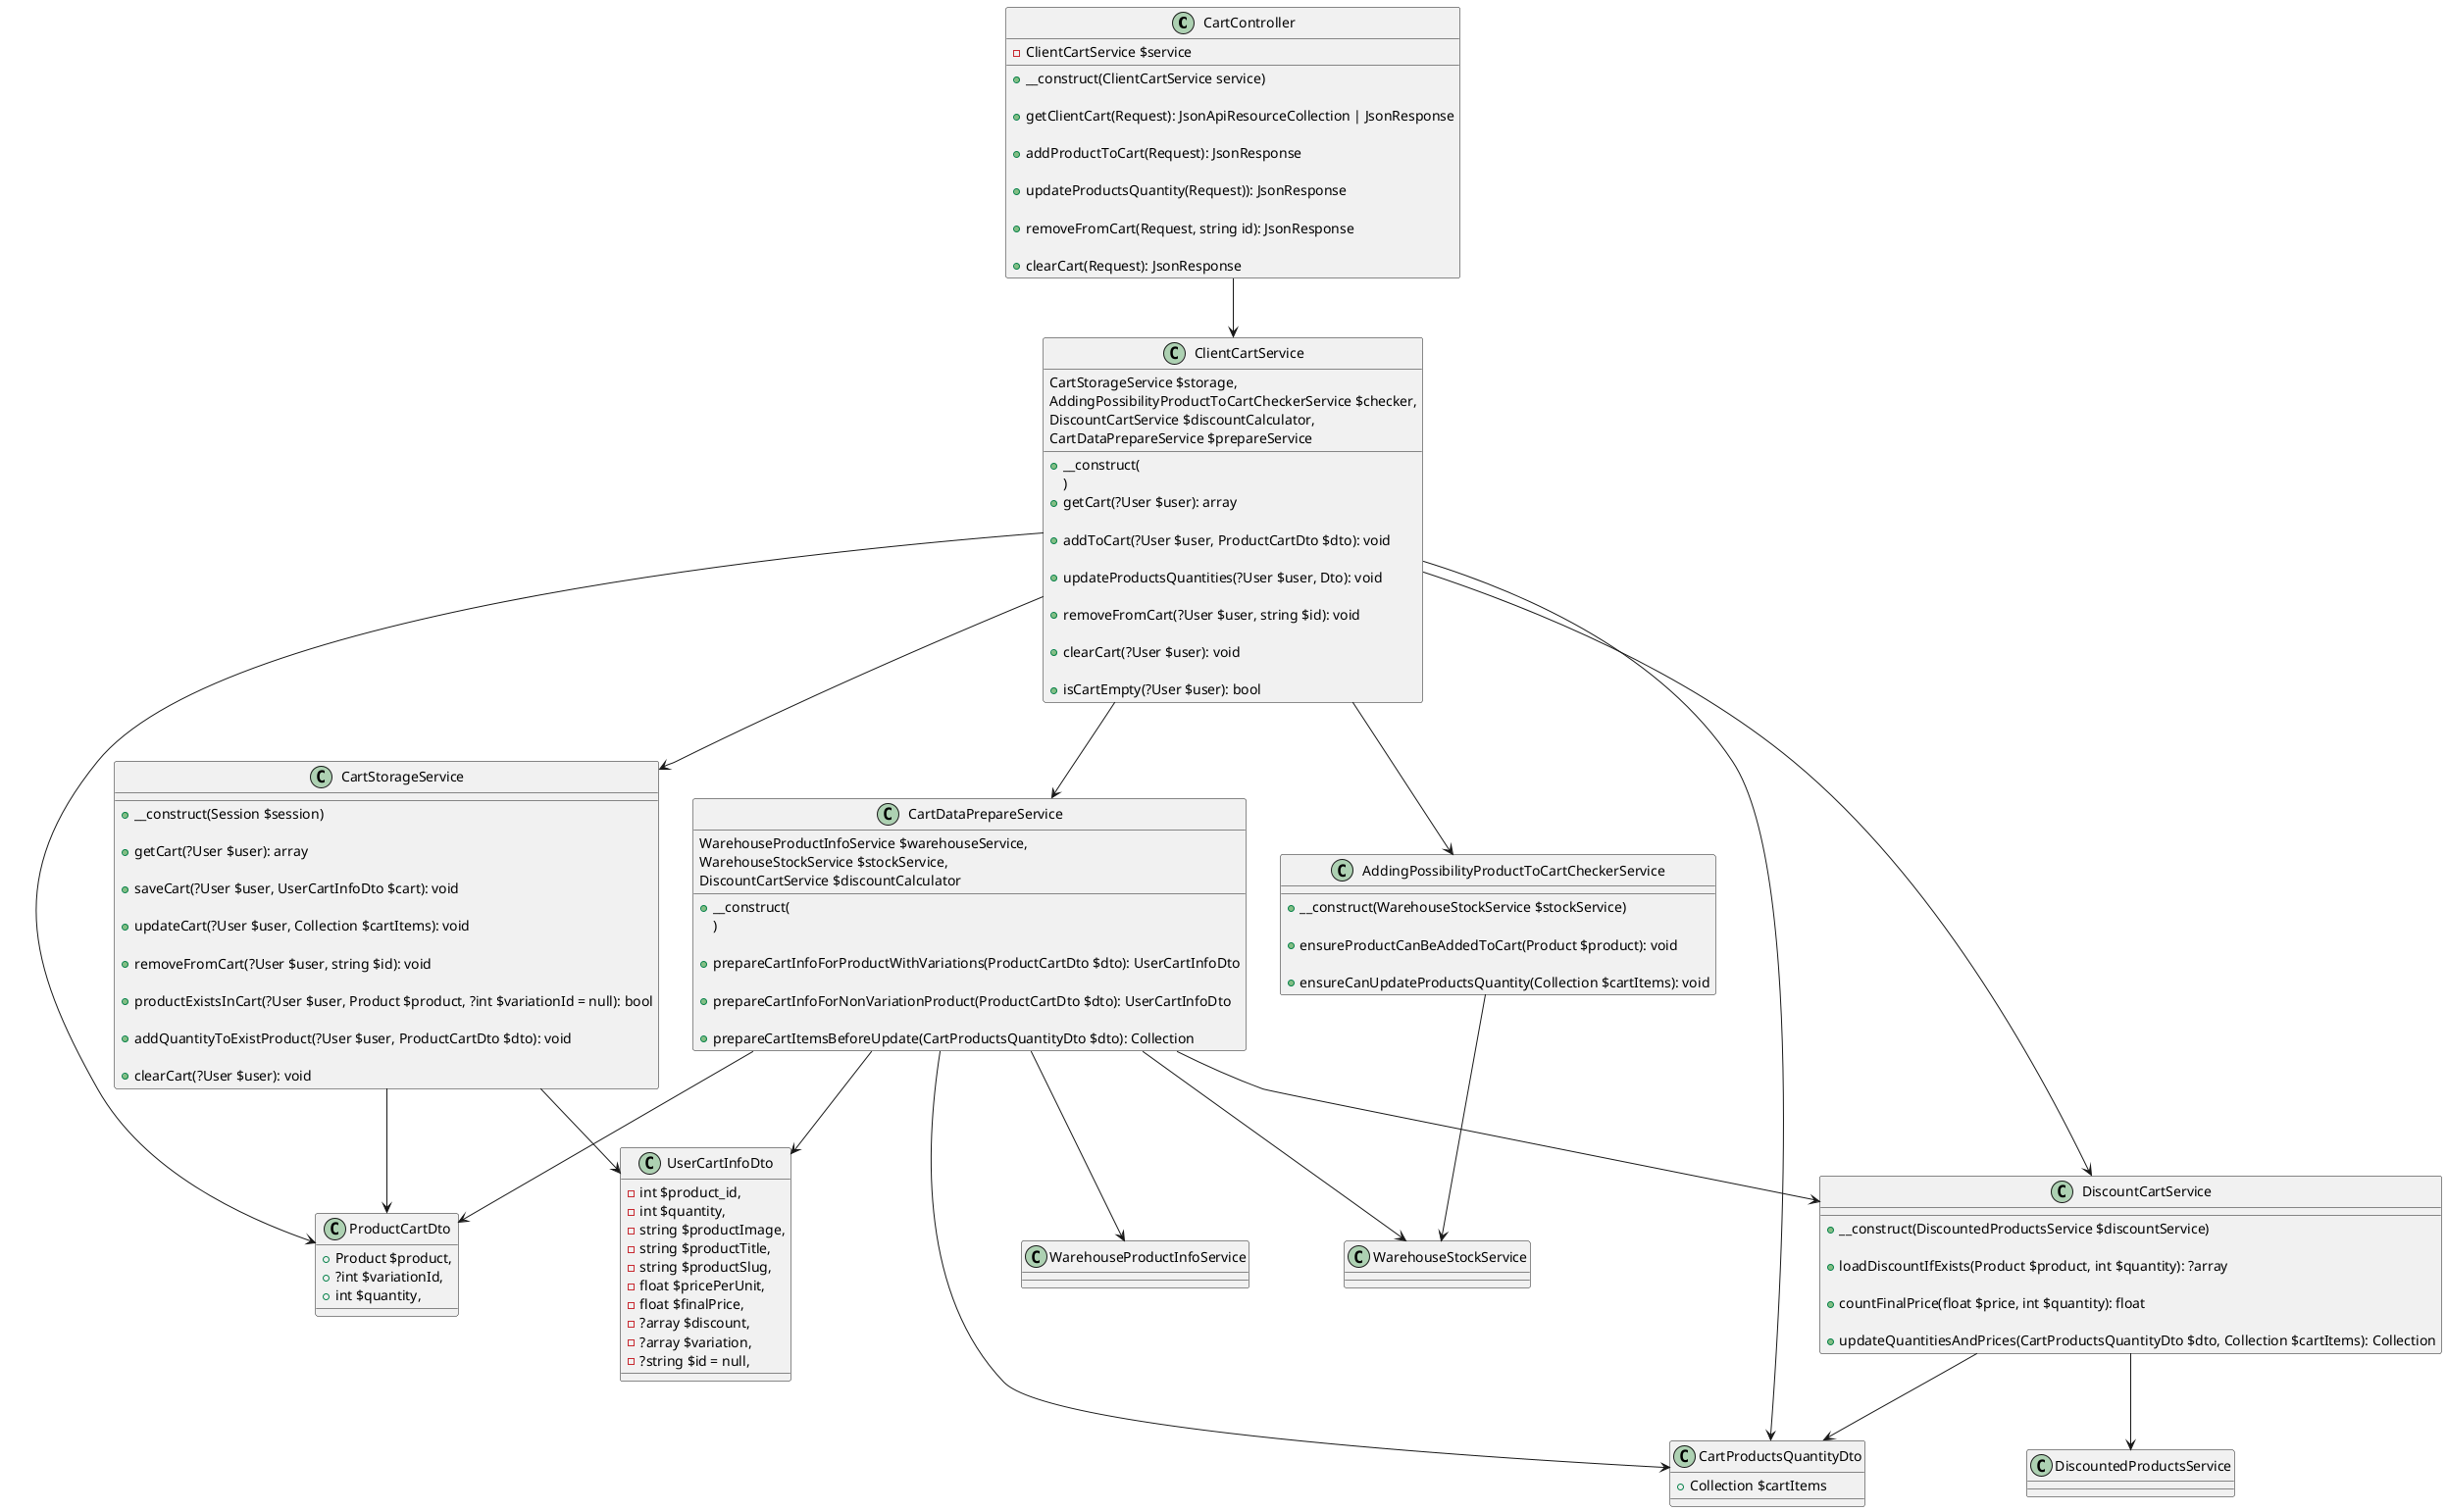 @startuml

class CartController {
    - ClientCartService $service
    + __construct(ClientCartService service)

    + getClientCart(Request): JsonApiResourceCollection | JsonResponse

    + addProductToCart(Request): JsonResponse

    + updateProductsQuantity(Request)): JsonResponse

    + removeFromCart(Request, string id): JsonResponse

    + clearCart(Request): JsonResponse
}

class ProductCartDto {
    + Product $product,
    + ?int $variationId,
    + int $quantity,
}

class CartProductsQuantityDto {
    + Collection $cartItems
}

class UserCartInfoDto {
    - int $product_id,
    - int $quantity,
    - string $productImage,
    - string $productTitle,
    - string $productSlug,
    - float $pricePerUnit,
    - float $finalPrice,
    - ?array $discount,
    - ?array $variation,
    - ?string $id = null,
}

class ClientCartService {
    + __construct(
            CartStorageService $storage,
            AddingPossibilityProductToCartCheckerService $checker,
            DiscountCartService $discountCalculator,
            CartDataPrepareService $prepareService
        )
    + getCart(?User $user): array

    + addToCart(?User $user, ProductCartDto $dto): void

    + updateProductsQuantities(?User $user, Dto): void

    + removeFromCart(?User $user, string $id): void

    + clearCart(?User $user): void

    + isCartEmpty(?User $user): bool
}

class CartStorageService {
    + __construct(Session $session)

    + getCart(?User $user): array

    + saveCart(?User $user, UserCartInfoDto $cart): void

    + updateCart(?User $user, Collection $cartItems): void

    + removeFromCart(?User $user, string $id): void

    + productExistsInCart(?User $user, Product $product, ?int $variationId = null): bool

    + addQuantityToExistProduct(?User $user, ProductCartDto $dto): void

    + clearCart(?User $user): void
}

class AddingPossibilityProductToCartCheckerService {
    + __construct(WarehouseStockService $stockService)

    + ensureProductCanBeAddedToCart(Product $product): void

    + ensureCanUpdateProductsQuantity(Collection $cartItems): void
}

class CartDataPrepareService {
    + __construct(
            WarehouseProductInfoService $warehouseService,
            WarehouseStockService $stockService,
            DiscountCartService $discountCalculator
        )

    + prepareCartInfoForProductWithVariations(ProductCartDto $dto): UserCartInfoDto

    + prepareCartInfoForNonVariationProduct(ProductCartDto $dto): UserCartInfoDto

    + prepareCartItemsBeforeUpdate(CartProductsQuantityDto $dto): Collection
}

class DiscountCartService {
    + __construct(DiscountedProductsService $discountService)

    + loadDiscountIfExists(Product $product, int $quantity): ?array

    + countFinalPrice(float $price, int $quantity): float

    + updateQuantitiesAndPrices(CartProductsQuantityDto $dto, Collection $cartItems): Collection
}

CartController --> ClientCartService

ClientCartService --> CartStorageService
ClientCartService --> AddingPossibilityProductToCartCheckerService
ClientCartService --> DiscountCartService
ClientCartService --> CartDataPrepareService

ClientCartService --> ProductCartDto
ClientCartService --> CartProductsQuantityDto

CartStorageService --> UserCartInfoDto
CartStorageService --> ProductCartDto

CartDataPrepareService --> ProductCartDto
CartDataPrepareService --> UserCartInfoDto
CartDataPrepareService --> CartProductsQuantityDto
CartDataPrepareService --> DiscountCartService

DiscountCartService --> CartProductsQuantityDto

AddingPossibilityProductToCartCheckerService --> WarehouseStockService

CartDataPrepareService --> WarehouseProductInfoService
CartDataPrepareService --> WarehouseStockService

DiscountCartService --> DiscountedProductsService

@enduml
